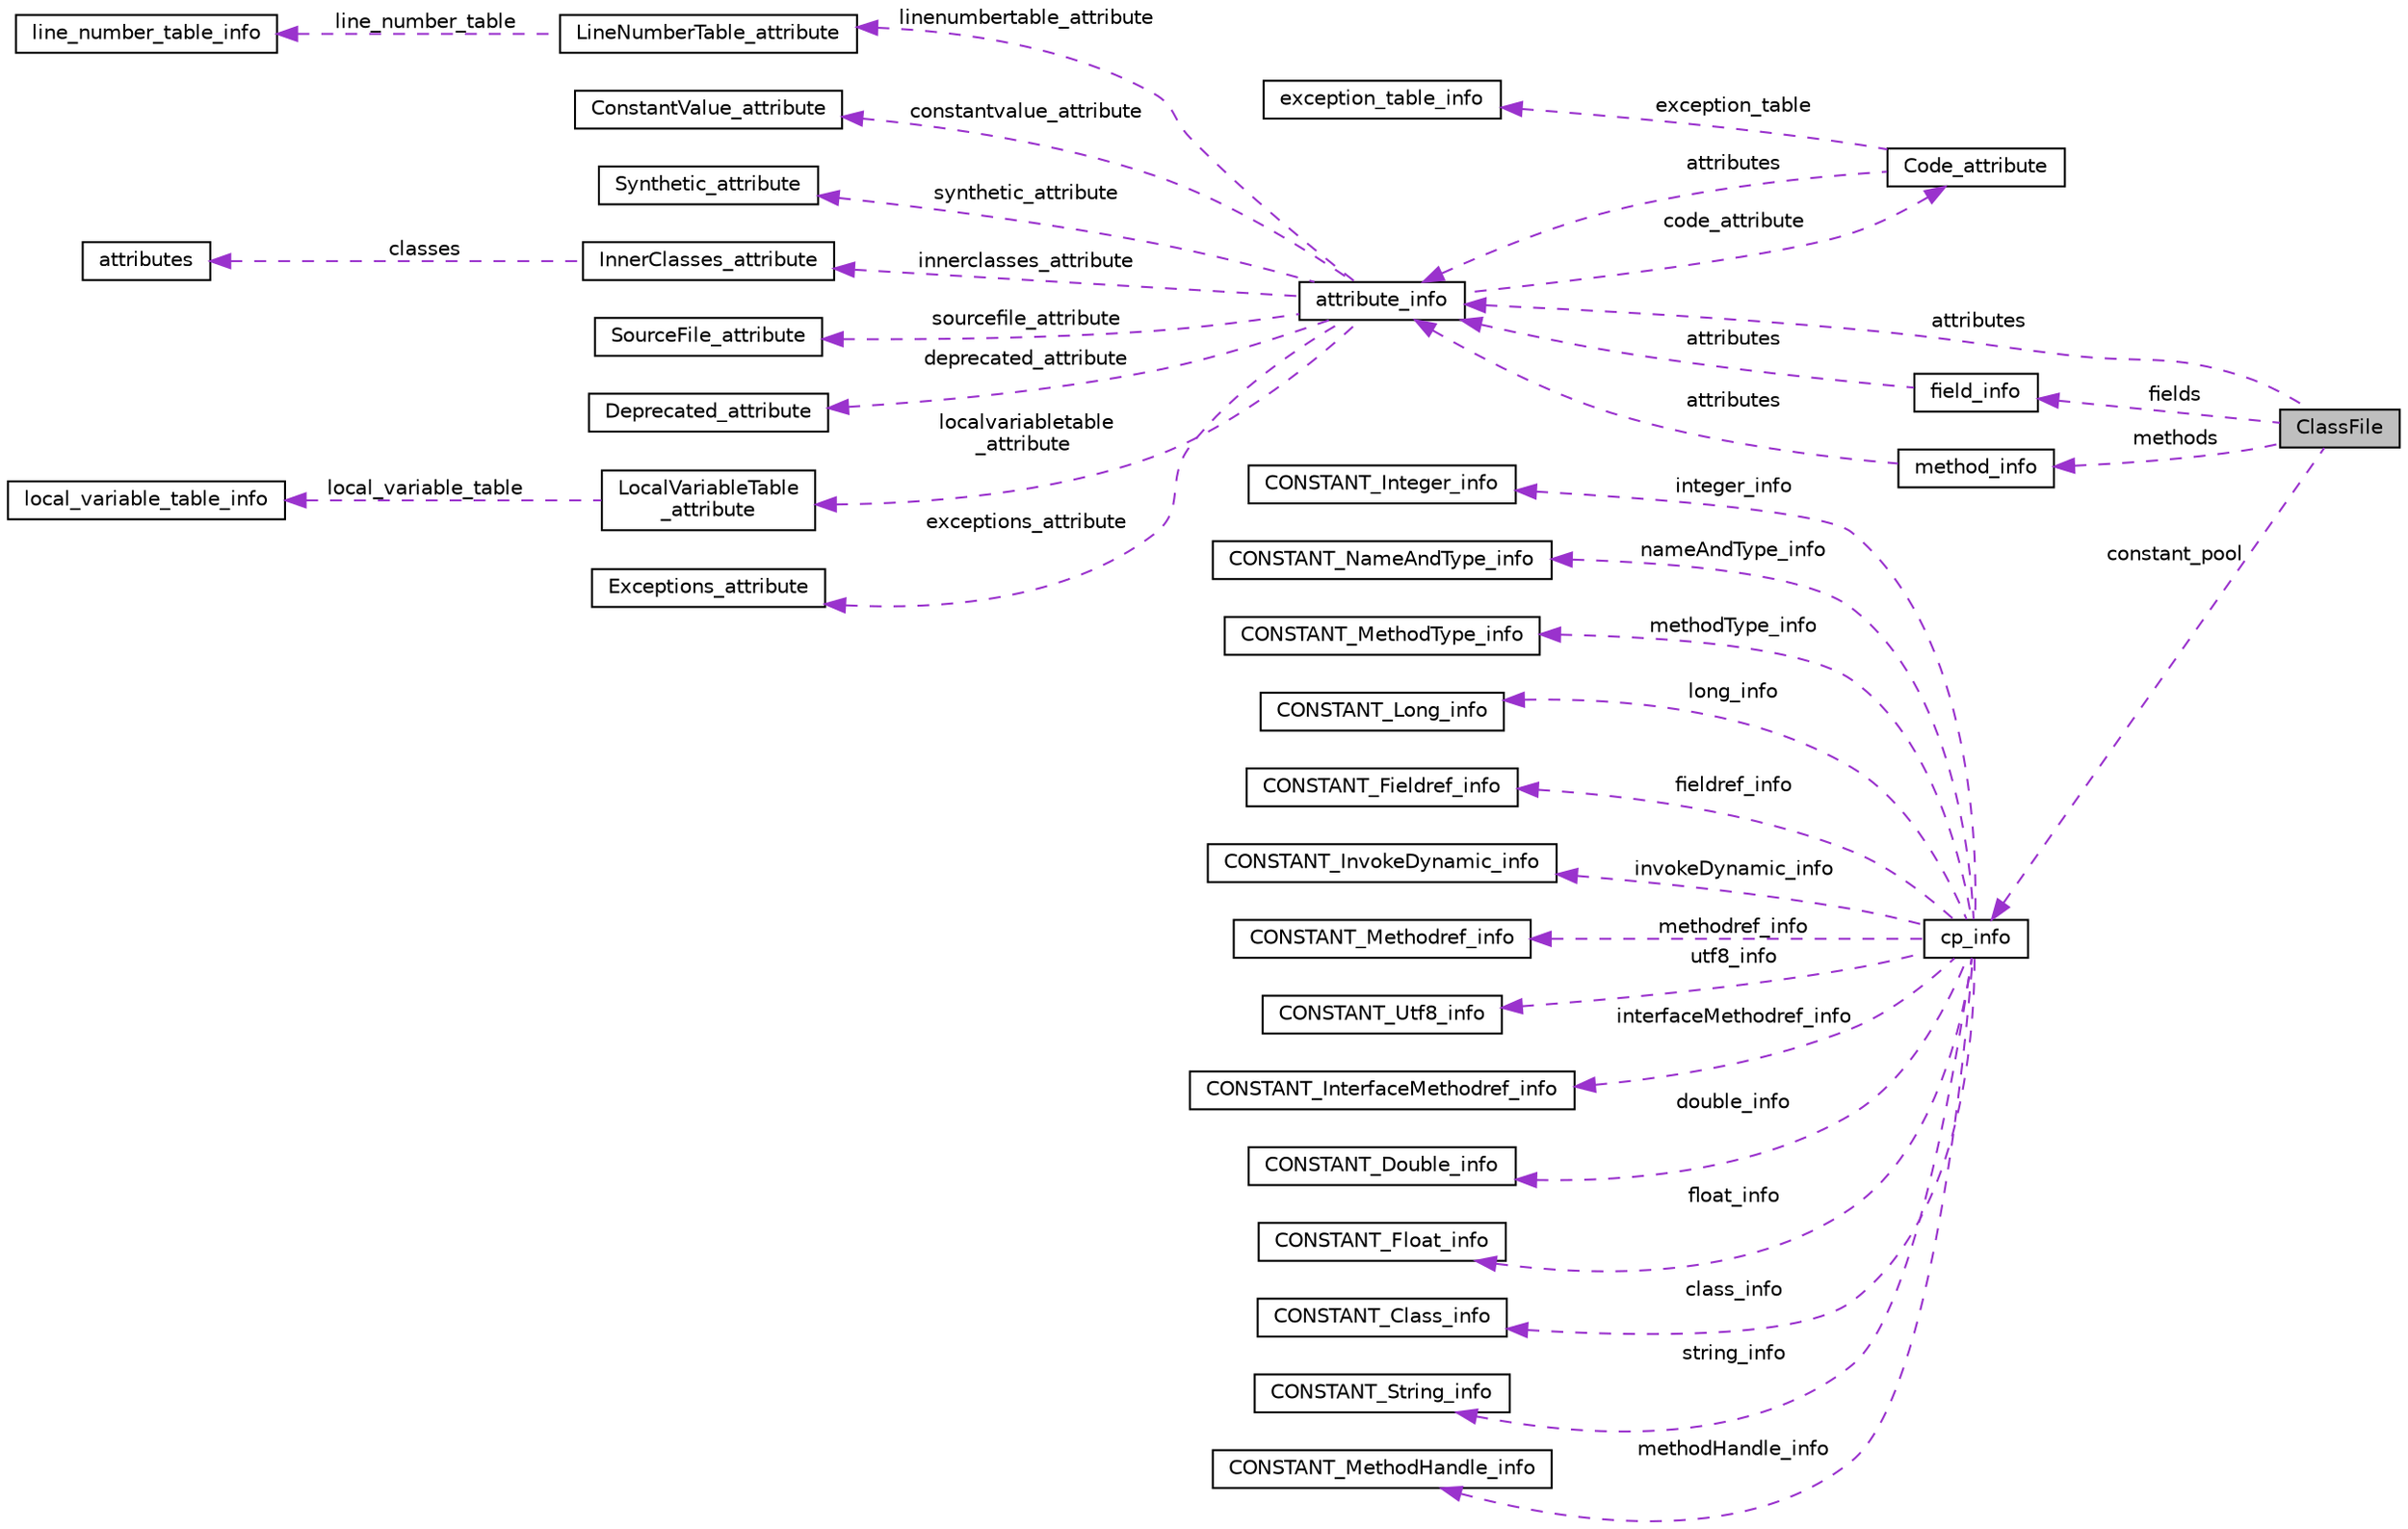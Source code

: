 digraph "ClassFile"
{
 // LATEX_PDF_SIZE
  edge [fontname="Helvetica",fontsize="10",labelfontname="Helvetica",labelfontsize="10"];
  node [fontname="Helvetica",fontsize="10",shape=record];
  rankdir="LR";
  Node1 [label="ClassFile",height=0.2,width=0.4,color="black", fillcolor="grey75", style="filled", fontcolor="black",tooltip=" "];
  Node2 -> Node1 [dir="back",color="darkorchid3",fontsize="10",style="dashed",label=" fields" ,fontname="Helvetica"];
  Node2 [label="field_info",height=0.2,width=0.4,color="black", fillcolor="white", style="filled",URL="$structfield__info.html",tooltip=" "];
  Node3 -> Node2 [dir="back",color="darkorchid3",fontsize="10",style="dashed",label=" attributes" ,fontname="Helvetica"];
  Node3 [label="attribute_info",height=0.2,width=0.4,color="black", fillcolor="white", style="filled",URL="$structattribute__info.html",tooltip=" "];
  Node4 -> Node3 [dir="back",color="darkorchid3",fontsize="10",style="dashed",label=" linenumbertable_attribute" ,fontname="Helvetica"];
  Node4 [label="LineNumberTable_attribute",height=0.2,width=0.4,color="black", fillcolor="white", style="filled",URL="$structLineNumberTable__attribute.html",tooltip=" "];
  Node5 -> Node4 [dir="back",color="darkorchid3",fontsize="10",style="dashed",label=" line_number_table" ,fontname="Helvetica"];
  Node5 [label="line_number_table_info",height=0.2,width=0.4,color="black", fillcolor="white", style="filled",URL="$structline__number__table__info.html",tooltip=" "];
  Node6 -> Node3 [dir="back",color="darkorchid3",fontsize="10",style="dashed",label=" constantvalue_attribute" ,fontname="Helvetica"];
  Node6 [label="ConstantValue_attribute",height=0.2,width=0.4,color="black", fillcolor="white", style="filled",URL="$structConstantValue__attribute.html",tooltip=" "];
  Node7 -> Node3 [dir="back",color="darkorchid3",fontsize="10",style="dashed",label=" synthetic_attribute" ,fontname="Helvetica"];
  Node7 [label="Synthetic_attribute",height=0.2,width=0.4,color="black", fillcolor="white", style="filled",URL="$structSynthetic__attribute.html",tooltip=" "];
  Node8 -> Node3 [dir="back",color="darkorchid3",fontsize="10",style="dashed",label=" innerclasses_attribute" ,fontname="Helvetica"];
  Node8 [label="InnerClasses_attribute",height=0.2,width=0.4,color="black", fillcolor="white", style="filled",URL="$structInnerClasses__attribute.html",tooltip=" "];
  Node9 -> Node8 [dir="back",color="darkorchid3",fontsize="10",style="dashed",label=" classes" ,fontname="Helvetica"];
  Node9 [label="attributes",height=0.2,width=0.4,color="black", fillcolor="white", style="filled",URL="$structattributes.html",tooltip=" "];
  Node10 -> Node3 [dir="back",color="darkorchid3",fontsize="10",style="dashed",label=" sourcefile_attribute" ,fontname="Helvetica"];
  Node10 [label="SourceFile_attribute",height=0.2,width=0.4,color="black", fillcolor="white", style="filled",URL="$structSourceFile__attribute.html",tooltip=" "];
  Node11 -> Node3 [dir="back",color="darkorchid3",fontsize="10",style="dashed",label=" deprecated_attribute" ,fontname="Helvetica"];
  Node11 [label="Deprecated_attribute",height=0.2,width=0.4,color="black", fillcolor="white", style="filled",URL="$structDeprecated__attribute.html",tooltip=" "];
  Node12 -> Node3 [dir="back",color="darkorchid3",fontsize="10",style="dashed",label=" localvariabletable\l_attribute" ,fontname="Helvetica"];
  Node12 [label="LocalVariableTable\l_attribute",height=0.2,width=0.4,color="black", fillcolor="white", style="filled",URL="$structLocalVariableTable__attribute.html",tooltip=" "];
  Node13 -> Node12 [dir="back",color="darkorchid3",fontsize="10",style="dashed",label=" local_variable_table" ,fontname="Helvetica"];
  Node13 [label="local_variable_table_info",height=0.2,width=0.4,color="black", fillcolor="white", style="filled",URL="$structlocal__variable__table__info.html",tooltip=" "];
  Node14 -> Node3 [dir="back",color="darkorchid3",fontsize="10",style="dashed",label=" exceptions_attribute" ,fontname="Helvetica"];
  Node14 [label="Exceptions_attribute",height=0.2,width=0.4,color="black", fillcolor="white", style="filled",URL="$structExceptions__attribute.html",tooltip=" "];
  Node15 -> Node3 [dir="back",color="darkorchid3",fontsize="10",style="dashed",label=" code_attribute" ,fontname="Helvetica"];
  Node15 [label="Code_attribute",height=0.2,width=0.4,color="black", fillcolor="white", style="filled",URL="$structCode__attribute.html",tooltip=" "];
  Node16 -> Node15 [dir="back",color="darkorchid3",fontsize="10",style="dashed",label=" exception_table" ,fontname="Helvetica"];
  Node16 [label="exception_table_info",height=0.2,width=0.4,color="black", fillcolor="white", style="filled",URL="$structexception__table__info.html",tooltip=" "];
  Node3 -> Node15 [dir="back",color="darkorchid3",fontsize="10",style="dashed",label=" attributes" ,fontname="Helvetica"];
  Node17 -> Node1 [dir="back",color="darkorchid3",fontsize="10",style="dashed",label=" methods" ,fontname="Helvetica"];
  Node17 [label="method_info",height=0.2,width=0.4,color="black", fillcolor="white", style="filled",URL="$structmethod__info.html",tooltip=" "];
  Node3 -> Node17 [dir="back",color="darkorchid3",fontsize="10",style="dashed",label=" attributes" ,fontname="Helvetica"];
  Node18 -> Node1 [dir="back",color="darkorchid3",fontsize="10",style="dashed",label=" constant_pool" ,fontname="Helvetica"];
  Node18 [label="cp_info",height=0.2,width=0.4,color="black", fillcolor="white", style="filled",URL="$structcp__info.html",tooltip=" "];
  Node19 -> Node18 [dir="back",color="darkorchid3",fontsize="10",style="dashed",label=" integer_info" ,fontname="Helvetica"];
  Node19 [label="CONSTANT_Integer_info",height=0.2,width=0.4,color="black", fillcolor="white", style="filled",URL="$structCONSTANT__Integer__info.html",tooltip=" "];
  Node20 -> Node18 [dir="back",color="darkorchid3",fontsize="10",style="dashed",label=" nameAndType_info" ,fontname="Helvetica"];
  Node20 [label="CONSTANT_NameAndType_info",height=0.2,width=0.4,color="black", fillcolor="white", style="filled",URL="$structCONSTANT__NameAndType__info.html",tooltip=" "];
  Node21 -> Node18 [dir="back",color="darkorchid3",fontsize="10",style="dashed",label=" methodType_info" ,fontname="Helvetica"];
  Node21 [label="CONSTANT_MethodType_info",height=0.2,width=0.4,color="black", fillcolor="white", style="filled",URL="$structCONSTANT__MethodType__info.html",tooltip=" "];
  Node22 -> Node18 [dir="back",color="darkorchid3",fontsize="10",style="dashed",label=" long_info" ,fontname="Helvetica"];
  Node22 [label="CONSTANT_Long_info",height=0.2,width=0.4,color="black", fillcolor="white", style="filled",URL="$structCONSTANT__Long__info.html",tooltip=" "];
  Node23 -> Node18 [dir="back",color="darkorchid3",fontsize="10",style="dashed",label=" fieldref_info" ,fontname="Helvetica"];
  Node23 [label="CONSTANT_Fieldref_info",height=0.2,width=0.4,color="black", fillcolor="white", style="filled",URL="$structCONSTANT__Fieldref__info.html",tooltip=" "];
  Node24 -> Node18 [dir="back",color="darkorchid3",fontsize="10",style="dashed",label=" invokeDynamic_info" ,fontname="Helvetica"];
  Node24 [label="CONSTANT_InvokeDynamic_info",height=0.2,width=0.4,color="black", fillcolor="white", style="filled",URL="$structCONSTANT__InvokeDynamic__info.html",tooltip=" "];
  Node25 -> Node18 [dir="back",color="darkorchid3",fontsize="10",style="dashed",label=" methodref_info" ,fontname="Helvetica"];
  Node25 [label="CONSTANT_Methodref_info",height=0.2,width=0.4,color="black", fillcolor="white", style="filled",URL="$structCONSTANT__Methodref__info.html",tooltip=" "];
  Node26 -> Node18 [dir="back",color="darkorchid3",fontsize="10",style="dashed",label=" utf8_info" ,fontname="Helvetica"];
  Node26 [label="CONSTANT_Utf8_info",height=0.2,width=0.4,color="black", fillcolor="white", style="filled",URL="$structCONSTANT__Utf8__info.html",tooltip=" "];
  Node27 -> Node18 [dir="back",color="darkorchid3",fontsize="10",style="dashed",label=" interfaceMethodref_info" ,fontname="Helvetica"];
  Node27 [label="CONSTANT_InterfaceMethodref_info",height=0.2,width=0.4,color="black", fillcolor="white", style="filled",URL="$structCONSTANT__InterfaceMethodref__info.html",tooltip=" "];
  Node28 -> Node18 [dir="back",color="darkorchid3",fontsize="10",style="dashed",label=" double_info" ,fontname="Helvetica"];
  Node28 [label="CONSTANT_Double_info",height=0.2,width=0.4,color="black", fillcolor="white", style="filled",URL="$structCONSTANT__Double__info.html",tooltip=" "];
  Node29 -> Node18 [dir="back",color="darkorchid3",fontsize="10",style="dashed",label=" float_info" ,fontname="Helvetica"];
  Node29 [label="CONSTANT_Float_info",height=0.2,width=0.4,color="black", fillcolor="white", style="filled",URL="$structCONSTANT__Float__info.html",tooltip=" "];
  Node30 -> Node18 [dir="back",color="darkorchid3",fontsize="10",style="dashed",label=" class_info" ,fontname="Helvetica"];
  Node30 [label="CONSTANT_Class_info",height=0.2,width=0.4,color="black", fillcolor="white", style="filled",URL="$structCONSTANT__Class__info.html",tooltip=" "];
  Node31 -> Node18 [dir="back",color="darkorchid3",fontsize="10",style="dashed",label=" string_info" ,fontname="Helvetica"];
  Node31 [label="CONSTANT_String_info",height=0.2,width=0.4,color="black", fillcolor="white", style="filled",URL="$structCONSTANT__String__info.html",tooltip=" "];
  Node32 -> Node18 [dir="back",color="darkorchid3",fontsize="10",style="dashed",label=" methodHandle_info" ,fontname="Helvetica"];
  Node32 [label="CONSTANT_MethodHandle_info",height=0.2,width=0.4,color="black", fillcolor="white", style="filled",URL="$structCONSTANT__MethodHandle__info.html",tooltip=" "];
  Node3 -> Node1 [dir="back",color="darkorchid3",fontsize="10",style="dashed",label=" attributes" ,fontname="Helvetica"];
}
